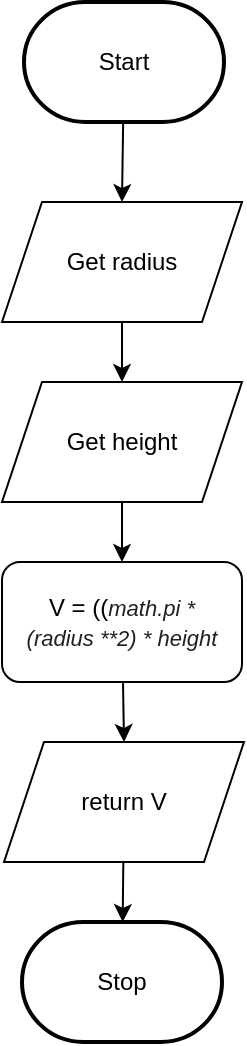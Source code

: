 <mxfile>
    <diagram id="SI7tuCP2dQLLvXjDpIHG" name="Page-1">
        <mxGraphModel dx="1074" dy="1861" grid="1" gridSize="10" guides="1" tooltips="1" connect="1" arrows="1" fold="1" page="1" pageScale="1" pageWidth="827" pageHeight="1169" math="0" shadow="0">
            <root>
                <mxCell id="0"/>
                <mxCell id="1" parent="0"/>
                <mxCell id="276" style="edgeStyle=none;rounded=0;html=1;entryX=0.5;entryY=0;entryDx=0;entryDy=0;endArrow=classic;endFill=1;" parent="1" source="3" target="233" edge="1">
                    <mxGeometry relative="1" as="geometry"/>
                </mxCell>
                <mxCell id="3" value="Start" style="strokeWidth=2;html=1;shape=mxgraph.flowchart.terminator;whiteSpace=wrap;" parent="1" vertex="1">
                    <mxGeometry x="375" y="-1110" width="100" height="60" as="geometry"/>
                </mxCell>
                <mxCell id="10" value="Stop" style="strokeWidth=2;html=1;shape=mxgraph.flowchart.terminator;whiteSpace=wrap;rounded=1;" parent="1" vertex="1">
                    <mxGeometry x="374" y="-650" width="100" height="60" as="geometry"/>
                </mxCell>
                <mxCell id="211" value="" style="edgeStyle=none;html=1;startArrow=none;" parent="1" source="212" target="10" edge="1">
                    <mxGeometry relative="1" as="geometry"/>
                </mxCell>
                <mxCell id="212" value="&lt;font style=&quot;font-size: 12px&quot;&gt;return V&lt;/font&gt;" style="shape=parallelogram;perimeter=parallelogramPerimeter;whiteSpace=wrap;html=1;fixedSize=1;fontSize=8;" parent="1" vertex="1">
                    <mxGeometry x="365" y="-740" width="120" height="60" as="geometry"/>
                </mxCell>
                <mxCell id="279" value="" style="edgeStyle=none;html=1;fontFamily=Helvetica;fontSize=11;" parent="1" source="233" target="278" edge="1">
                    <mxGeometry relative="1" as="geometry"/>
                </mxCell>
                <mxCell id="233" value="Get radius" style="shape=parallelogram;perimeter=parallelogramPerimeter;whiteSpace=wrap;html=1;fixedSize=1;" parent="1" vertex="1">
                    <mxGeometry x="364" y="-1010" width="120" height="60" as="geometry"/>
                </mxCell>
                <mxCell id="283" style="edgeStyle=none;html=1;entryX=0.5;entryY=0;entryDx=0;entryDy=0;fontFamily=Helvetica;fontSize=11;" parent="1" source="255" target="212" edge="1">
                    <mxGeometry relative="1" as="geometry"/>
                </mxCell>
                <mxCell id="255" value="V = ((&lt;font color=&quot;#202124&quot;&gt;&lt;span style=&quot;font-size: 11px ; background-color: rgb(255 , 255 , 255)&quot;&gt;&lt;i&gt;math.pi * &lt;br&gt;(radius **2) * height&lt;/i&gt;&lt;/span&gt;&lt;/font&gt;" style="rounded=1;whiteSpace=wrap;html=1;" parent="1" vertex="1">
                    <mxGeometry x="364" y="-830" width="120" height="60" as="geometry"/>
                </mxCell>
                <mxCell id="280" value="" style="edgeStyle=none;html=1;fontFamily=Helvetica;fontSize=11;" parent="1" source="278" target="255" edge="1">
                    <mxGeometry relative="1" as="geometry"/>
                </mxCell>
                <mxCell id="278" value="Get height" style="shape=parallelogram;perimeter=parallelogramPerimeter;whiteSpace=wrap;html=1;fixedSize=1;" parent="1" vertex="1">
                    <mxGeometry x="364" y="-920" width="120" height="60" as="geometry"/>
                </mxCell>
            </root>
        </mxGraphModel>
    </diagram>
</mxfile>